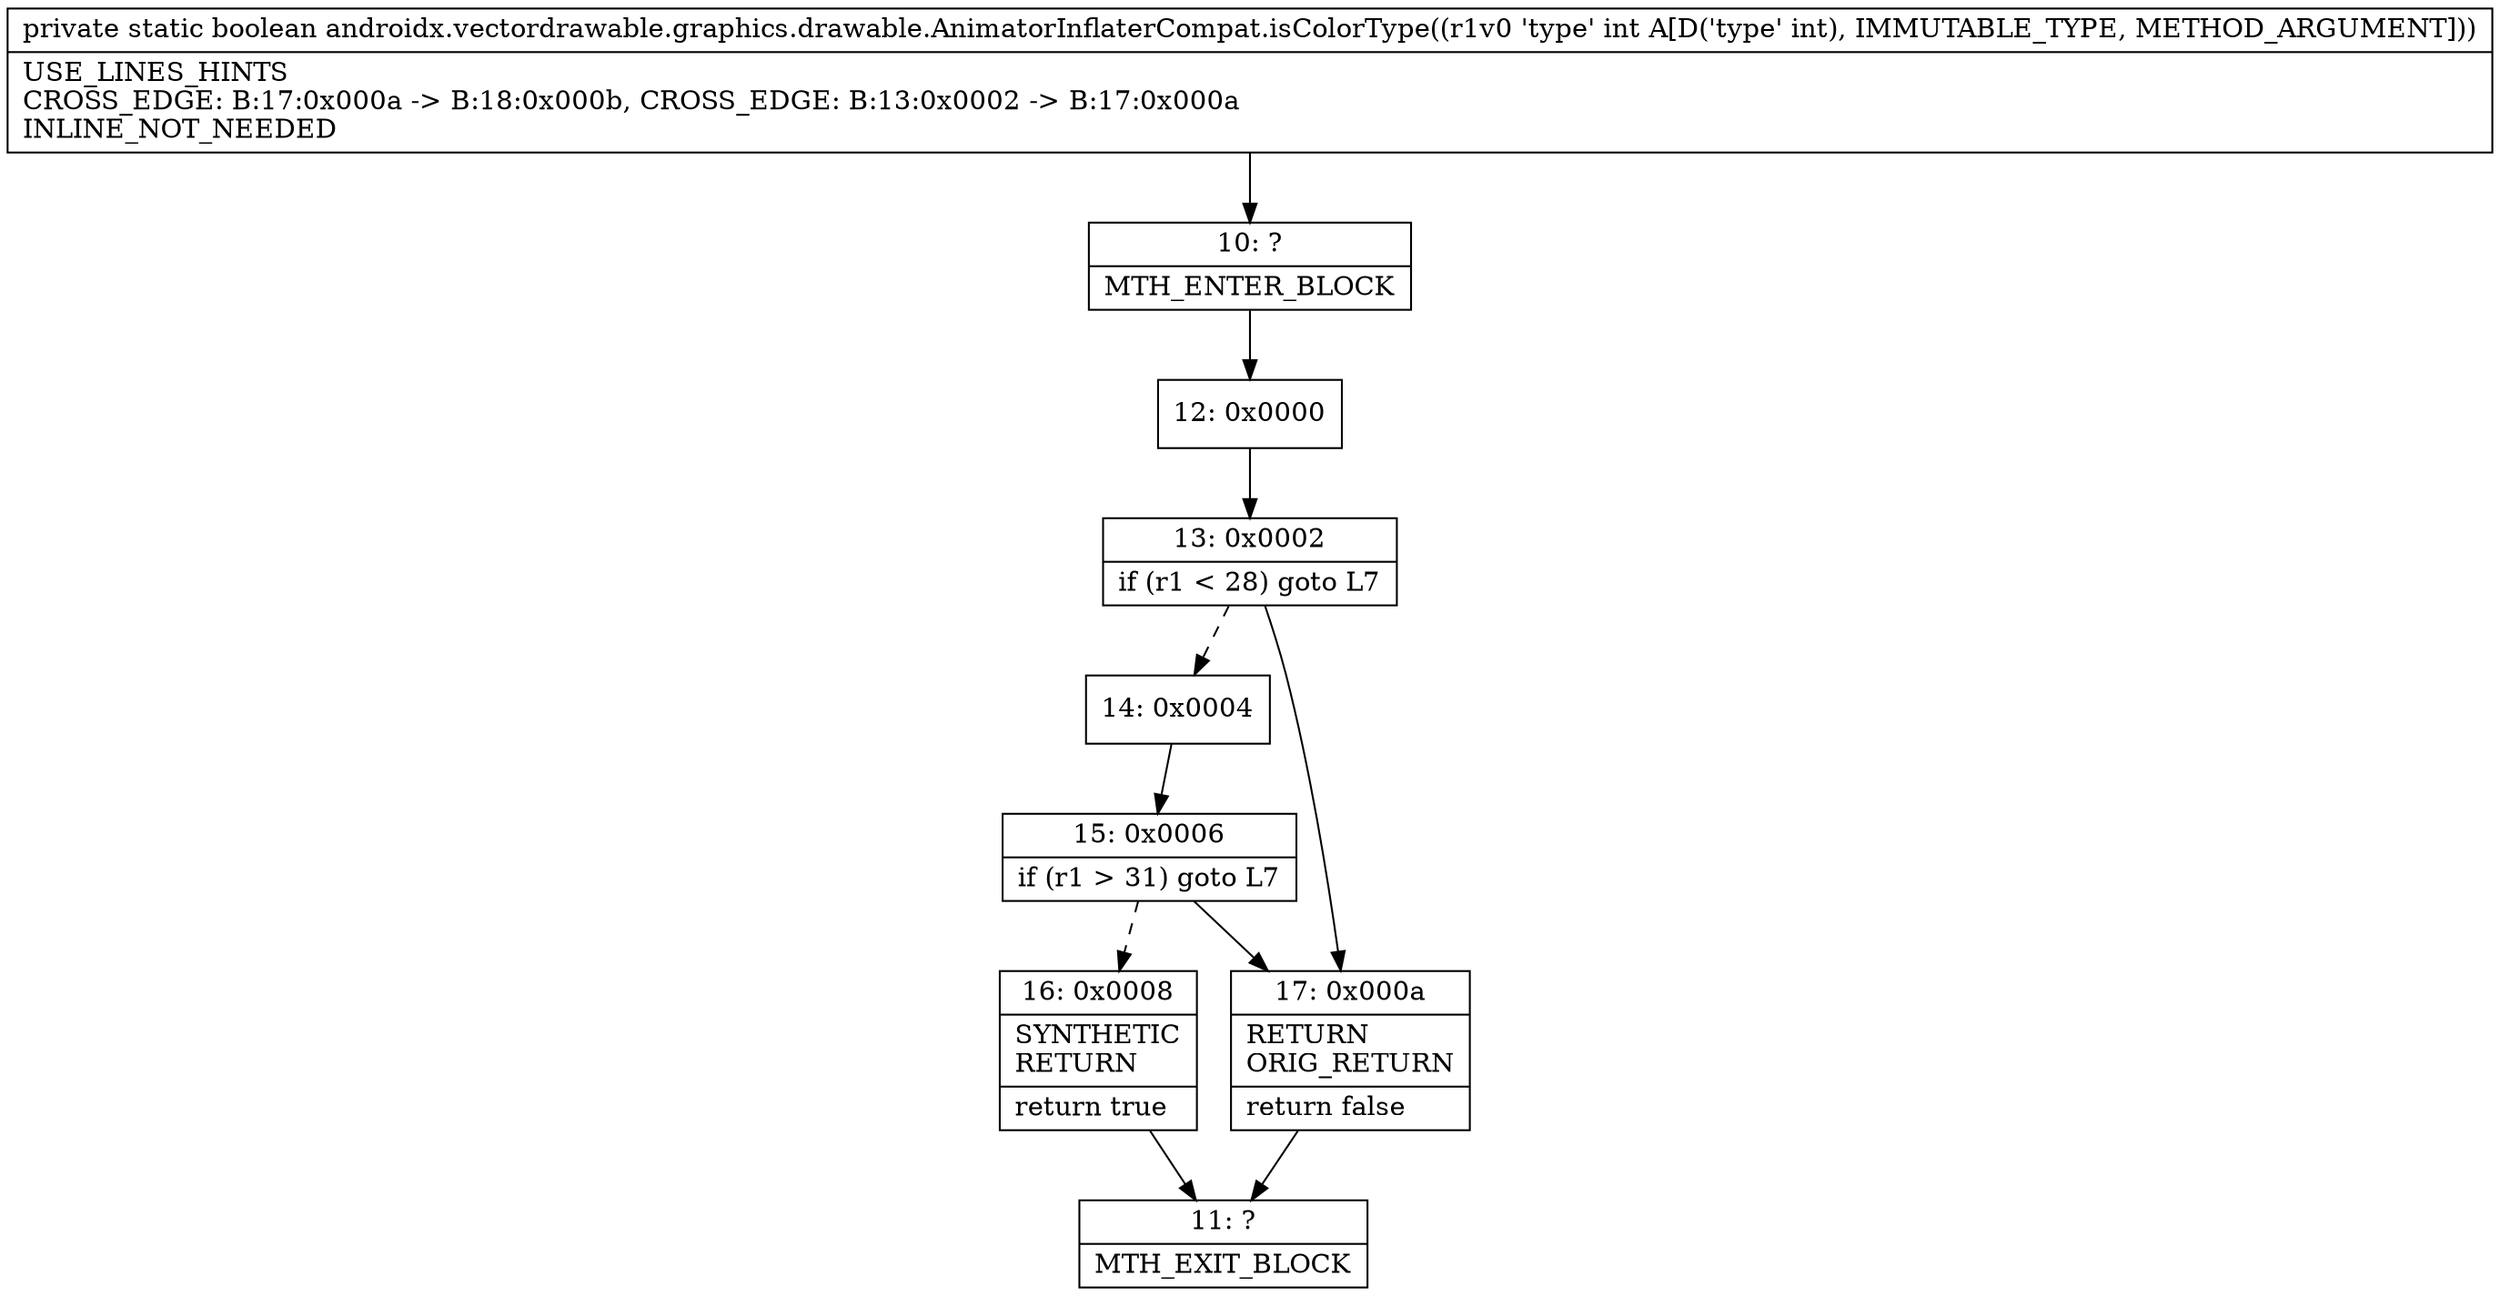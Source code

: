 digraph "CFG forandroidx.vectordrawable.graphics.drawable.AnimatorInflaterCompat.isColorType(I)Z" {
Node_10 [shape=record,label="{10\:\ ?|MTH_ENTER_BLOCK\l}"];
Node_12 [shape=record,label="{12\:\ 0x0000}"];
Node_13 [shape=record,label="{13\:\ 0x0002|if (r1 \< 28) goto L7\l}"];
Node_14 [shape=record,label="{14\:\ 0x0004}"];
Node_15 [shape=record,label="{15\:\ 0x0006|if (r1 \> 31) goto L7\l}"];
Node_16 [shape=record,label="{16\:\ 0x0008|SYNTHETIC\lRETURN\l|return true\l}"];
Node_11 [shape=record,label="{11\:\ ?|MTH_EXIT_BLOCK\l}"];
Node_17 [shape=record,label="{17\:\ 0x000a|RETURN\lORIG_RETURN\l|return false\l}"];
MethodNode[shape=record,label="{private static boolean androidx.vectordrawable.graphics.drawable.AnimatorInflaterCompat.isColorType((r1v0 'type' int A[D('type' int), IMMUTABLE_TYPE, METHOD_ARGUMENT]))  | USE_LINES_HINTS\lCROSS_EDGE: B:17:0x000a \-\> B:18:0x000b, CROSS_EDGE: B:13:0x0002 \-\> B:17:0x000a\lINLINE_NOT_NEEDED\l}"];
MethodNode -> Node_10;Node_10 -> Node_12;
Node_12 -> Node_13;
Node_13 -> Node_14[style=dashed];
Node_13 -> Node_17;
Node_14 -> Node_15;
Node_15 -> Node_16[style=dashed];
Node_15 -> Node_17;
Node_16 -> Node_11;
Node_17 -> Node_11;
}

